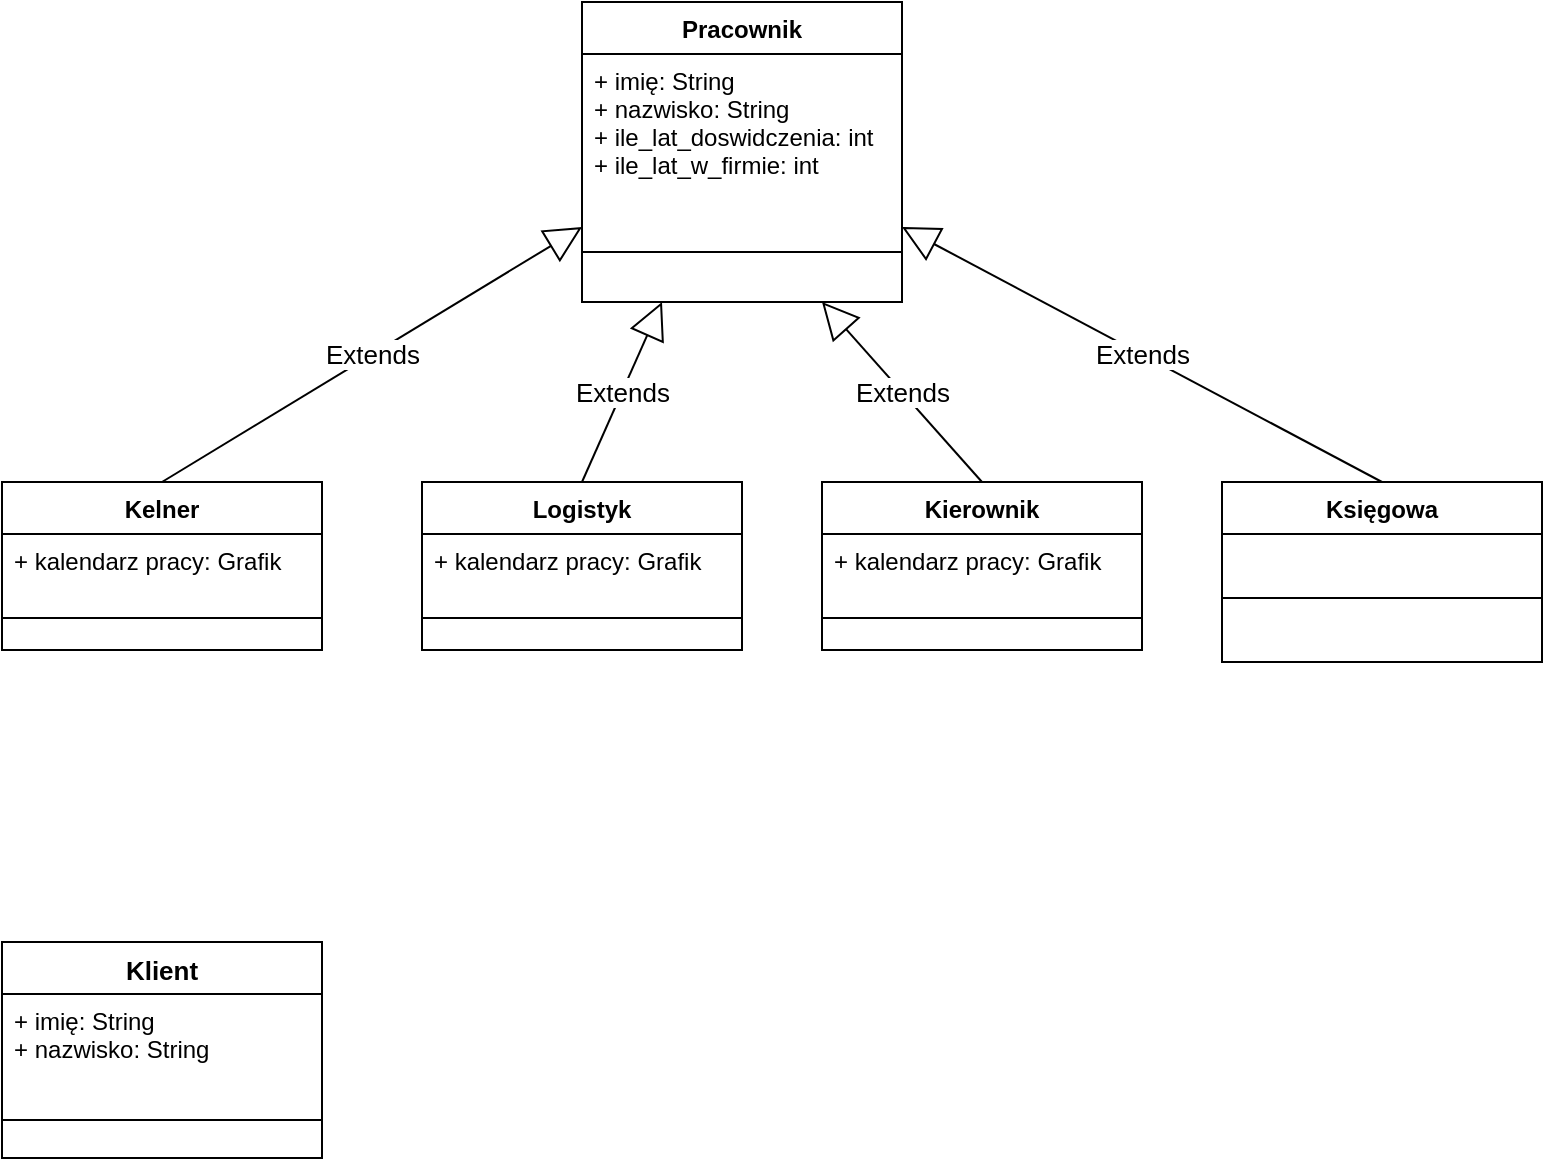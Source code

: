 <mxfile version="10.5.9" type="github"><diagram id="IoL9r1f1Q495foK4Vszv" name="Page-1"><mxGraphModel dx="1010" dy="577" grid="1" gridSize="10" guides="1" tooltips="1" connect="1" arrows="1" fold="1" page="1" pageScale="1" pageWidth="827" pageHeight="1169" math="0" shadow="0"><root><mxCell id="0"/><mxCell id="1" parent="0"/><mxCell id="idl224KR8VoAKN9VuFej-1" value="Pracownik" style="swimlane;fontStyle=1;align=center;verticalAlign=top;childLayout=stackLayout;horizontal=1;startSize=26;horizontalStack=0;resizeParent=1;resizeParentMax=0;resizeLast=0;collapsible=1;marginBottom=0;" vertex="1" parent="1"><mxGeometry x="320" y="80" width="160" height="150" as="geometry"/></mxCell><mxCell id="idl224KR8VoAKN9VuFej-2" value="+ imię: String&#xA;+ nazwisko: String&#xA;+ ile_lat_doswidczenia: int&#xA;+ ile_lat_w_firmie: int&#xA;" style="text;strokeColor=none;fillColor=none;align=left;verticalAlign=top;spacingLeft=4;spacingRight=4;overflow=hidden;rotatable=0;points=[[0,0.5],[1,0.5]];portConstraint=eastwest;" vertex="1" parent="idl224KR8VoAKN9VuFej-1"><mxGeometry y="26" width="160" height="74" as="geometry"/></mxCell><mxCell id="idl224KR8VoAKN9VuFej-3" value="" style="line;strokeWidth=1;fillColor=none;align=left;verticalAlign=middle;spacingTop=-1;spacingLeft=3;spacingRight=3;rotatable=0;labelPosition=right;points=[];portConstraint=eastwest;" vertex="1" parent="idl224KR8VoAKN9VuFej-1"><mxGeometry y="100" width="160" height="50" as="geometry"/></mxCell><mxCell id="idl224KR8VoAKN9VuFej-8" value="Kelner" style="swimlane;fontStyle=1;align=center;verticalAlign=top;childLayout=stackLayout;horizontal=1;startSize=26;horizontalStack=0;resizeParent=1;resizeParentMax=0;resizeLast=0;collapsible=1;marginBottom=0;" vertex="1" parent="1"><mxGeometry x="30" y="320" width="160" height="84" as="geometry"/></mxCell><mxCell id="idl224KR8VoAKN9VuFej-9" value="+ kalendarz pracy: Grafik" style="text;strokeColor=none;fillColor=none;align=left;verticalAlign=top;spacingLeft=4;spacingRight=4;overflow=hidden;rotatable=0;points=[[0,0.5],[1,0.5]];portConstraint=eastwest;" vertex="1" parent="idl224KR8VoAKN9VuFej-8"><mxGeometry y="26" width="160" height="26" as="geometry"/></mxCell><mxCell id="idl224KR8VoAKN9VuFej-10" value="" style="line;strokeWidth=1;fillColor=none;align=left;verticalAlign=middle;spacingTop=-1;spacingLeft=3;spacingRight=3;rotatable=0;labelPosition=right;points=[];portConstraint=eastwest;" vertex="1" parent="idl224KR8VoAKN9VuFej-8"><mxGeometry y="52" width="160" height="32" as="geometry"/></mxCell><mxCell id="idl224KR8VoAKN9VuFej-20" value="Księgowa" style="swimlane;fontStyle=1;align=center;verticalAlign=top;childLayout=stackLayout;horizontal=1;startSize=26;horizontalStack=0;resizeParent=1;resizeParentMax=0;resizeLast=0;collapsible=1;marginBottom=0;" vertex="1" parent="1"><mxGeometry x="640" y="320" width="160" height="90" as="geometry"/></mxCell><mxCell id="idl224KR8VoAKN9VuFej-22" value="" style="line;strokeWidth=1;fillColor=none;align=left;verticalAlign=middle;spacingTop=-1;spacingLeft=3;spacingRight=3;rotatable=0;labelPosition=right;points=[];portConstraint=eastwest;" vertex="1" parent="idl224KR8VoAKN9VuFej-20"><mxGeometry y="26" width="160" height="64" as="geometry"/></mxCell><mxCell id="idl224KR8VoAKN9VuFej-24" value="Logistyk" style="swimlane;fontStyle=1;align=center;verticalAlign=top;childLayout=stackLayout;horizontal=1;startSize=26;horizontalStack=0;resizeParent=1;resizeParentMax=0;resizeLast=0;collapsible=1;marginBottom=0;" vertex="1" parent="1"><mxGeometry x="240" y="320" width="160" height="84" as="geometry"/></mxCell><mxCell id="idl224KR8VoAKN9VuFej-25" value="+ kalendarz pracy: Grafik" style="text;strokeColor=none;fillColor=none;align=left;verticalAlign=top;spacingLeft=4;spacingRight=4;overflow=hidden;rotatable=0;points=[[0,0.5],[1,0.5]];portConstraint=eastwest;" vertex="1" parent="idl224KR8VoAKN9VuFej-24"><mxGeometry y="26" width="160" height="26" as="geometry"/></mxCell><mxCell id="idl224KR8VoAKN9VuFej-26" value="" style="line;strokeWidth=1;fillColor=none;align=left;verticalAlign=middle;spacingTop=-1;spacingLeft=3;spacingRight=3;rotatable=0;labelPosition=right;points=[];portConstraint=eastwest;" vertex="1" parent="idl224KR8VoAKN9VuFej-24"><mxGeometry y="52" width="160" height="32" as="geometry"/></mxCell><mxCell id="idl224KR8VoAKN9VuFej-27" value="Kierownik" style="swimlane;fontStyle=1;align=center;verticalAlign=top;childLayout=stackLayout;horizontal=1;startSize=26;horizontalStack=0;resizeParent=1;resizeParentMax=0;resizeLast=0;collapsible=1;marginBottom=0;" vertex="1" parent="1"><mxGeometry x="440" y="320" width="160" height="84" as="geometry"/></mxCell><mxCell id="idl224KR8VoAKN9VuFej-28" value="+ kalendarz pracy: Grafik" style="text;strokeColor=none;fillColor=none;align=left;verticalAlign=top;spacingLeft=4;spacingRight=4;overflow=hidden;rotatable=0;points=[[0,0.5],[1,0.5]];portConstraint=eastwest;" vertex="1" parent="idl224KR8VoAKN9VuFej-27"><mxGeometry y="26" width="160" height="26" as="geometry"/></mxCell><mxCell id="idl224KR8VoAKN9VuFej-29" value="" style="line;strokeWidth=1;fillColor=none;align=left;verticalAlign=middle;spacingTop=-1;spacingLeft=3;spacingRight=3;rotatable=0;labelPosition=right;points=[];portConstraint=eastwest;" vertex="1" parent="idl224KR8VoAKN9VuFej-27"><mxGeometry y="52" width="160" height="32" as="geometry"/></mxCell><mxCell id="idl224KR8VoAKN9VuFej-33" value="Extends" style="endArrow=block;endSize=16;endFill=0;html=1;fontSize=13;exitX=0.5;exitY=0;exitDx=0;exitDy=0;entryX=0;entryY=0.75;entryDx=0;entryDy=0;" edge="1" parent="1" source="idl224KR8VoAKN9VuFej-8" target="idl224KR8VoAKN9VuFej-1"><mxGeometry width="160" relative="1" as="geometry"><mxPoint x="110" y="260" as="sourcePoint"/><mxPoint x="360" y="230" as="targetPoint"/></mxGeometry></mxCell><mxCell id="idl224KR8VoAKN9VuFej-34" value="Extends" style="endArrow=block;endSize=16;endFill=0;html=1;fontSize=13;exitX=0.5;exitY=0;exitDx=0;exitDy=0;" edge="1" parent="1" source="idl224KR8VoAKN9VuFej-24"><mxGeometry width="160" relative="1" as="geometry"><mxPoint x="320" y="280" as="sourcePoint"/><mxPoint x="360" y="230" as="targetPoint"/></mxGeometry></mxCell><mxCell id="idl224KR8VoAKN9VuFej-40" value="Extends" style="endArrow=block;endSize=16;endFill=0;html=1;fontSize=13;exitX=0.5;exitY=0;exitDx=0;exitDy=0;entryX=0.75;entryY=1;entryDx=0;entryDy=0;" edge="1" parent="1" source="idl224KR8VoAKN9VuFej-27" target="idl224KR8VoAKN9VuFej-1"><mxGeometry width="160" relative="1" as="geometry"><mxPoint x="420" y="280" as="sourcePoint"/><mxPoint x="440" y="240" as="targetPoint"/></mxGeometry></mxCell><mxCell id="idl224KR8VoAKN9VuFej-41" value="Extends" style="endArrow=block;endSize=16;endFill=0;html=1;fontSize=13;exitX=0.5;exitY=0;exitDx=0;exitDy=0;entryX=1;entryY=0.75;entryDx=0;entryDy=0;" edge="1" parent="1" source="idl224KR8VoAKN9VuFej-20" target="idl224KR8VoAKN9VuFej-1"><mxGeometry width="160" relative="1" as="geometry"><mxPoint x="640" y="230" as="sourcePoint"/><mxPoint x="800" y="230" as="targetPoint"/></mxGeometry></mxCell><mxCell id="idl224KR8VoAKN9VuFej-42" value="Klient" style="swimlane;fontStyle=1;align=center;verticalAlign=top;childLayout=stackLayout;horizontal=1;startSize=26;horizontalStack=0;resizeParent=1;resizeParentMax=0;resizeLast=0;collapsible=1;marginBottom=0;fontSize=13;" vertex="1" parent="1"><mxGeometry x="30" y="550" width="160" height="108" as="geometry"/></mxCell><mxCell id="idl224KR8VoAKN9VuFej-43" value="+ imię: String&#xA;+ nazwisko: String&#xA;" style="text;strokeColor=none;fillColor=none;align=left;verticalAlign=top;spacingLeft=4;spacingRight=4;overflow=hidden;rotatable=0;points=[[0,0.5],[1,0.5]];portConstraint=eastwest;" vertex="1" parent="idl224KR8VoAKN9VuFej-42"><mxGeometry y="26" width="160" height="44" as="geometry"/></mxCell><mxCell id="idl224KR8VoAKN9VuFej-44" value="" style="line;strokeWidth=1;fillColor=none;align=left;verticalAlign=middle;spacingTop=-1;spacingLeft=3;spacingRight=3;rotatable=0;labelPosition=right;points=[];portConstraint=eastwest;" vertex="1" parent="idl224KR8VoAKN9VuFej-42"><mxGeometry y="70" width="160" height="38" as="geometry"/></mxCell></root></mxGraphModel></diagram></mxfile>